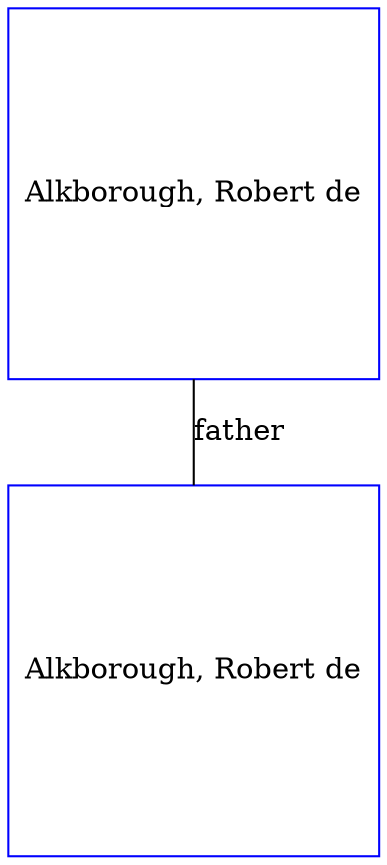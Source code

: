 digraph D {
    edge [dir=none];    node [shape=box];    "006489"   [label="Alkborough, Robert de", shape=box, regular=1, color="blue"] ;
"006490"   [label="Alkborough, Robert de", shape=box, regular=1, color="blue"] ;
006490->006489 [label="father",arrowsize=0.0]; 
}